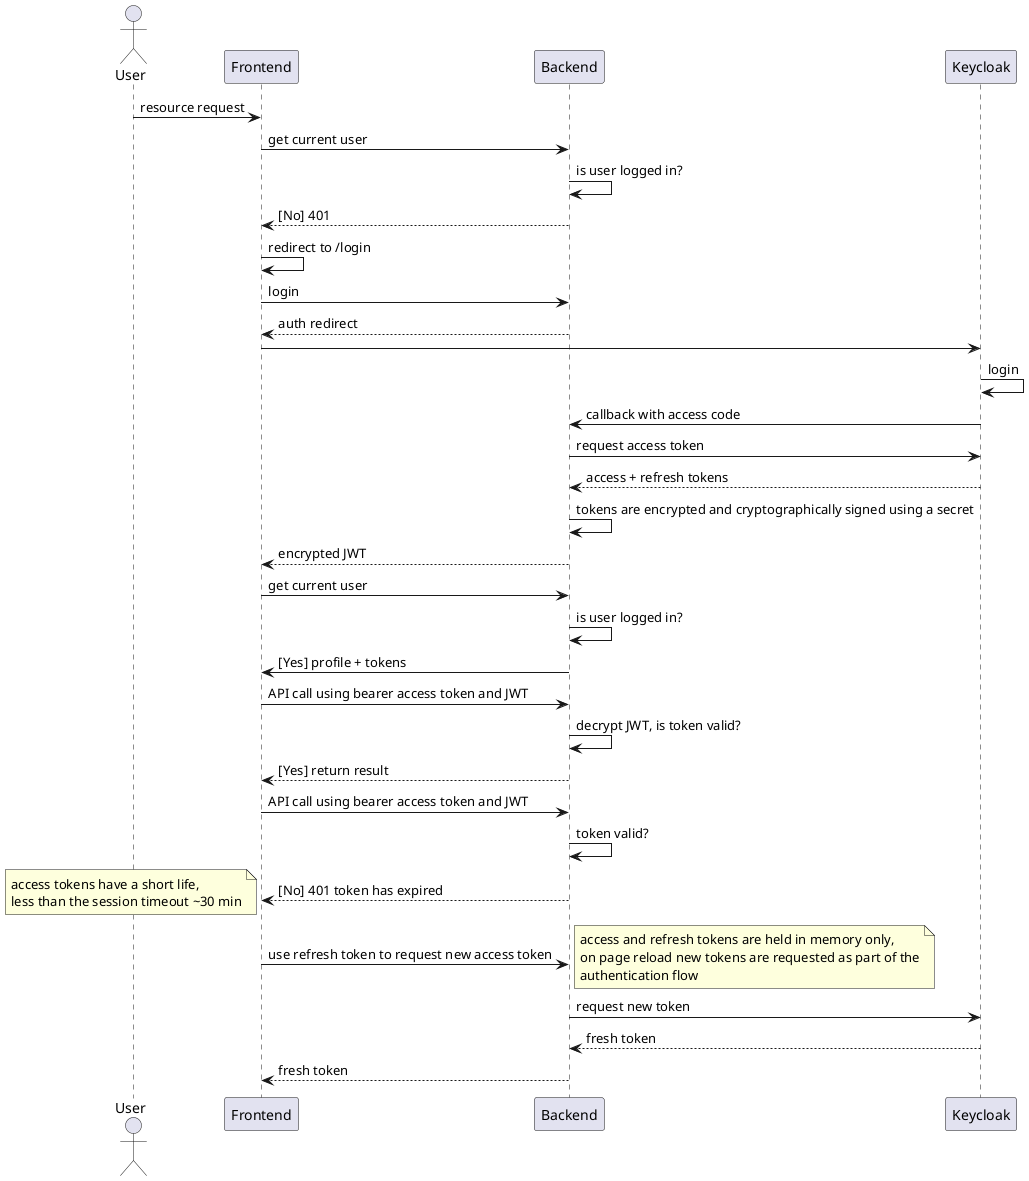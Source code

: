 @startuml
actor User as User
User -> Frontend : resource request
Frontend -> Backend : get current user
Backend -> Backend : is user logged in?
Backend --> Frontend : [No] 401
Frontend -> Frontend : redirect to /login
Frontend -> Backend : login
Backend --> Frontend : auth redirect
Frontend -> Keycloak
Keycloak -> Keycloak : login
Keycloak -> Backend : callback with access code
Backend -> Keycloak : request access token
Keycloak --> Backend : access + refresh tokens
Backend -> Backend : tokens are encrypted and cryptographically signed using a secret
Backend --> Frontend : encrypted JWT
Frontend -> Backend : get current user
Backend -> Backend : is user logged in?
Backend -> Frontend : [Yes] profile + tokens
Frontend -> Backend : API call using bearer access token and JWT
Backend -> Backend : decrypt JWT, is token valid?
Backend --> Frontend : [Yes] return result
Frontend -> Backend : API call using bearer access token and JWT
Backend -> Backend : token valid?
Backend --> Frontend : [No] 401 token has expired
note left
access tokens have a short life,
less than the session timeout ~30 min
end note
Frontend -> Backend : use refresh token to request new access token
note right
access and refresh tokens are held in memory only,
on page reload new tokens are requested as part of the
authentication flow
end note
Backend -> Keycloak : request new token
Keycloak --> Backend : fresh token
Backend --> Frontend : fresh token
@enduml